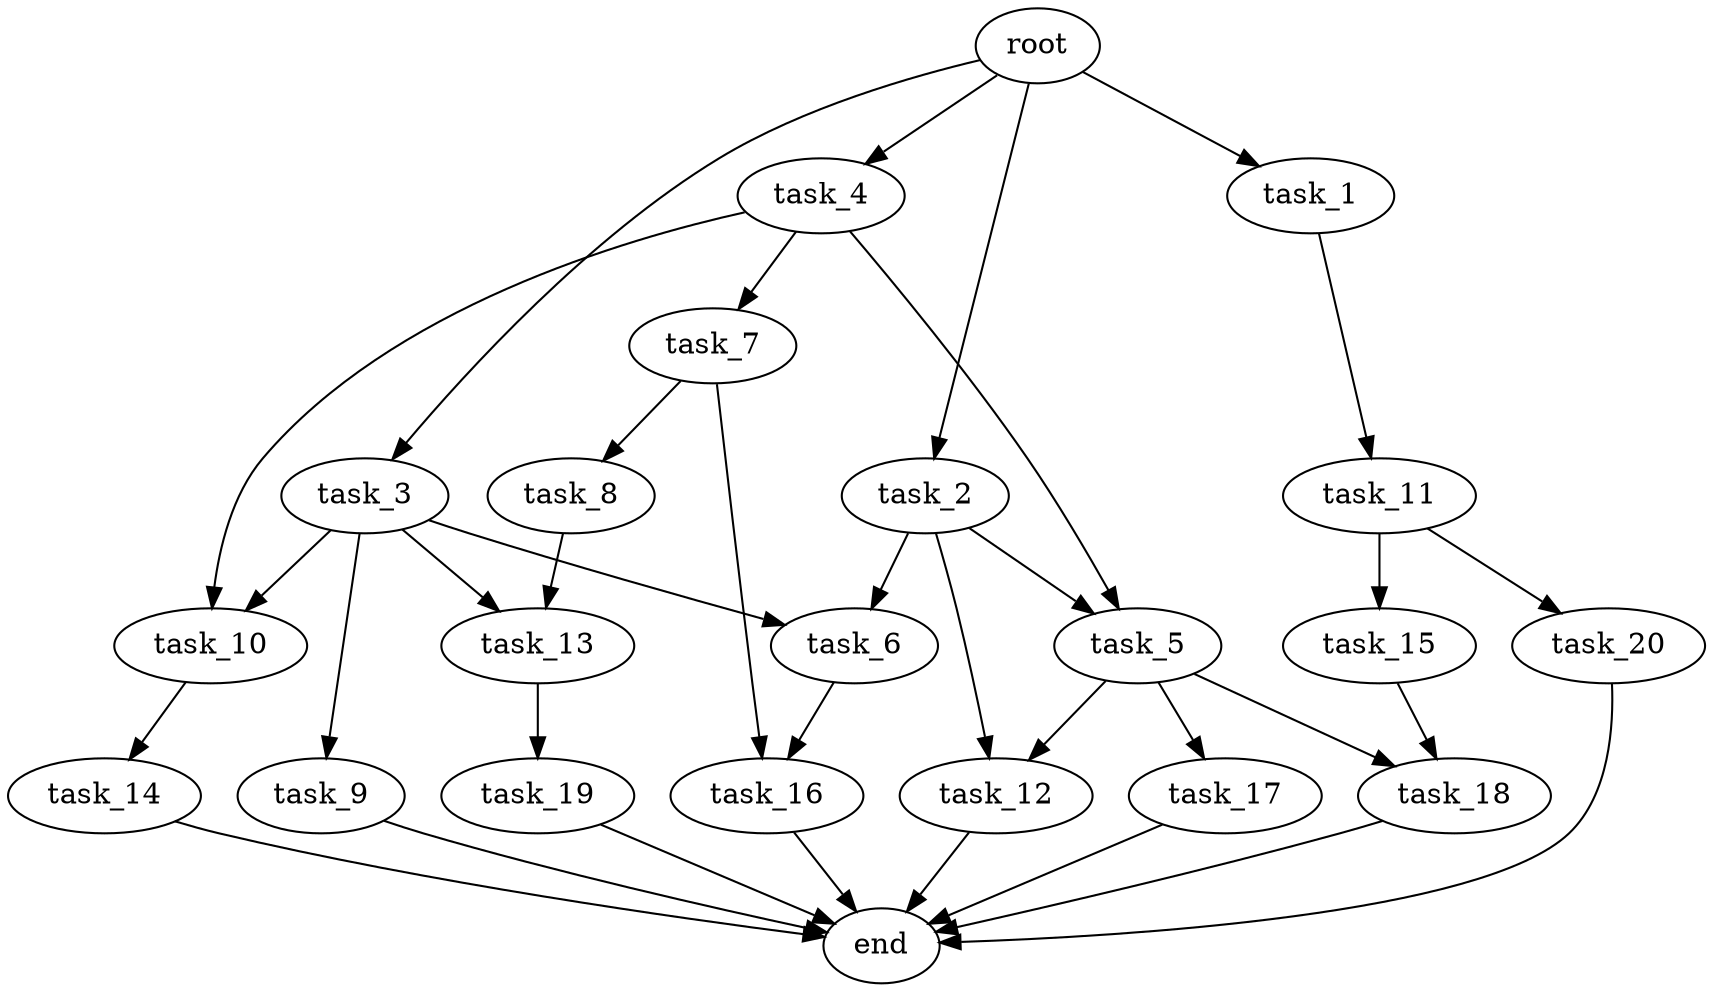 digraph G {
  root [size="0.000000e+00"];
  task_1 [size="3.842253e+09"];
  task_2 [size="1.910841e+09"];
  task_3 [size="6.959127e+09"];
  task_4 [size="8.964711e+09"];
  task_5 [size="6.306540e+09"];
  task_6 [size="3.593252e+09"];
  task_7 [size="8.495400e+08"];
  task_8 [size="6.328280e+09"];
  task_9 [size="7.353507e+09"];
  task_10 [size="1.400290e+09"];
  task_11 [size="1.931734e+09"];
  task_12 [size="7.197671e+09"];
  task_13 [size="5.929861e+09"];
  task_14 [size="4.892836e+09"];
  task_15 [size="6.308633e+08"];
  task_16 [size="5.405980e+09"];
  task_17 [size="3.078001e+09"];
  task_18 [size="5.339867e+09"];
  task_19 [size="8.342669e+09"];
  task_20 [size="4.493623e+09"];
  end [size="0.000000e+00"];

  root -> task_1 [size="1.000000e-12"];
  root -> task_2 [size="1.000000e-12"];
  root -> task_3 [size="1.000000e-12"];
  root -> task_4 [size="1.000000e-12"];
  task_1 -> task_11 [size="1.931734e+08"];
  task_2 -> task_5 [size="3.153270e+08"];
  task_2 -> task_6 [size="1.796626e+08"];
  task_2 -> task_12 [size="3.598835e+08"];
  task_3 -> task_6 [size="1.796626e+08"];
  task_3 -> task_9 [size="7.353507e+08"];
  task_3 -> task_10 [size="7.001448e+07"];
  task_3 -> task_13 [size="2.964931e+08"];
  task_4 -> task_5 [size="3.153270e+08"];
  task_4 -> task_7 [size="8.495400e+07"];
  task_4 -> task_10 [size="7.001448e+07"];
  task_5 -> task_12 [size="3.598835e+08"];
  task_5 -> task_17 [size="3.078001e+08"];
  task_5 -> task_18 [size="2.669933e+08"];
  task_6 -> task_16 [size="2.702990e+08"];
  task_7 -> task_8 [size="6.328280e+08"];
  task_7 -> task_16 [size="2.702990e+08"];
  task_8 -> task_13 [size="2.964931e+08"];
  task_9 -> end [size="1.000000e-12"];
  task_10 -> task_14 [size="4.892836e+08"];
  task_11 -> task_15 [size="6.308633e+07"];
  task_11 -> task_20 [size="4.493623e+08"];
  task_12 -> end [size="1.000000e-12"];
  task_13 -> task_19 [size="8.342669e+08"];
  task_14 -> end [size="1.000000e-12"];
  task_15 -> task_18 [size="2.669933e+08"];
  task_16 -> end [size="1.000000e-12"];
  task_17 -> end [size="1.000000e-12"];
  task_18 -> end [size="1.000000e-12"];
  task_19 -> end [size="1.000000e-12"];
  task_20 -> end [size="1.000000e-12"];
}
